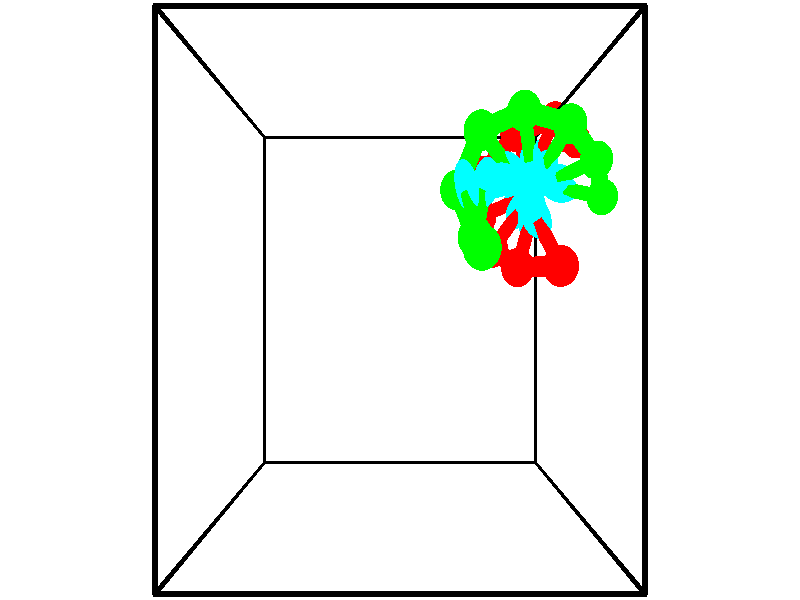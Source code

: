 // switches for output
#declare DRAW_BASES = 1; // possible values are 0, 1; only relevant for DNA ribbons
#declare DRAW_BASES_TYPE = 3; // possible values are 1, 2, 3; only relevant for DNA ribbons
#declare DRAW_FOG = 0; // set to 1 to enable fog

#include "colors.inc"

#include "transforms.inc"
background { rgb <1, 1, 1>}

#default {
   normal{
       ripples 0.25
       frequency 0.20
       turbulence 0.2
       lambda 5
   }
	finish {
		phong 0.1
		phong_size 40.
	}
}

// original window dimensions: 1024x640


// camera settings

camera {
	sky <-0, 1, 0>
	up <-0, 1, 0>
	right 1.6 * <1, 0, 0>
	location <2.5, 2.5, 11.1562>
	look_at <2.5, 2.5, 2.5>
	direction <0, 0, -8.6562>
	angle 67.0682
}


# declare cpy_camera_pos = <2.5, 2.5, 11.1562>;
# if (DRAW_FOG = 1)
fog {
	fog_type 2
	up vnormalize(cpy_camera_pos)
	color rgbt<1,1,1,0.3>
	distance 1e-5
	fog_alt 3e-3
	fog_offset 4
}
# end


// LIGHTS

# declare lum = 6;
global_settings {
	ambient_light rgb lum * <0.05, 0.05, 0.05>
	max_trace_level 15
}# declare cpy_direct_light_amount = 0.25;
light_source
{	1000 * <-1, -1, 1>,
	rgb lum * cpy_direct_light_amount
	parallel
}

light_source
{	1000 * <1, 1, -1>,
	rgb lum * cpy_direct_light_amount
	parallel
}

// strand 0

// nucleotide -1

// particle -1
sphere {
	<5.709419, 4.901754, 0.175746> 0.250000
	pigment { color rgbt <1,0,0,0> }
	no_shadow
}
cylinder {
	<5.347519, 4.845505, 0.014923>,  <5.130379, 4.811755, -0.081571>, 0.100000
	pigment { color rgbt <1,0,0,0> }
	no_shadow
}
cylinder {
	<5.347519, 4.845505, 0.014923>,  <5.709419, 4.901754, 0.175746>, 0.100000
	pigment { color rgbt <1,0,0,0> }
	no_shadow
}

// particle -1
sphere {
	<5.347519, 4.845505, 0.014923> 0.100000
	pigment { color rgbt <1,0,0,0> }
	no_shadow
}
sphere {
	0, 1
	scale<0.080000,0.200000,0.300000>
	matrix <-0.215901, -0.662275, 0.717481,
		-0.367168, 0.735946, 0.568833,
		-0.904751, -0.140624, -0.402057,
		5.076094, 4.803318, -0.105694>
	pigment { color rgbt <0,1,1,0> }
	no_shadow
}
cylinder {
	<5.181578, 5.111565, 0.695724>,  <5.709419, 4.901754, 0.175746>, 0.130000
	pigment { color rgbt <1,0,0,0> }
	no_shadow
}

// nucleotide -1

// particle -1
sphere {
	<5.181578, 5.111565, 0.695724> 0.250000
	pigment { color rgbt <1,0,0,0> }
	no_shadow
}
cylinder {
	<5.066795, 4.832100, 0.433571>,  <4.997926, 4.664421, 0.276279>, 0.100000
	pigment { color rgbt <1,0,0,0> }
	no_shadow
}
cylinder {
	<5.066795, 4.832100, 0.433571>,  <5.181578, 5.111565, 0.695724>, 0.100000
	pigment { color rgbt <1,0,0,0> }
	no_shadow
}

// particle -1
sphere {
	<5.066795, 4.832100, 0.433571> 0.100000
	pigment { color rgbt <1,0,0,0> }
	no_shadow
}
sphere {
	0, 1
	scale<0.080000,0.200000,0.300000>
	matrix <-0.293205, -0.587264, 0.754422,
		-0.911969, 0.408648, -0.036332,
		-0.286957, -0.698661, -0.655384,
		4.980709, 4.622501, 0.236956>
	pigment { color rgbt <0,1,1,0> }
	no_shadow
}
cylinder {
	<4.477145, 4.873789, 0.798359>,  <5.181578, 5.111565, 0.695724>, 0.130000
	pigment { color rgbt <1,0,0,0> }
	no_shadow
}

// nucleotide -1

// particle -1
sphere {
	<4.477145, 4.873789, 0.798359> 0.250000
	pigment { color rgbt <1,0,0,0> }
	no_shadow
}
cylinder {
	<4.665638, 4.545647, 0.668770>,  <4.778734, 4.348762, 0.591016>, 0.100000
	pigment { color rgbt <1,0,0,0> }
	no_shadow
}
cylinder {
	<4.665638, 4.545647, 0.668770>,  <4.477145, 4.873789, 0.798359>, 0.100000
	pigment { color rgbt <1,0,0,0> }
	no_shadow
}

// particle -1
sphere {
	<4.665638, 4.545647, 0.668770> 0.100000
	pigment { color rgbt <1,0,0,0> }
	no_shadow
}
sphere {
	0, 1
	scale<0.080000,0.200000,0.300000>
	matrix <-0.373940, -0.518487, 0.768986,
		-0.798818, -0.241224, -0.551091,
		0.471231, -0.820355, -0.323973,
		4.807007, 4.299540, 0.571578>
	pigment { color rgbt <0,1,1,0> }
	no_shadow
}
cylinder {
	<3.934196, 4.330882, 0.700700>,  <4.477145, 4.873789, 0.798359>, 0.130000
	pigment { color rgbt <1,0,0,0> }
	no_shadow
}

// nucleotide -1

// particle -1
sphere {
	<3.934196, 4.330882, 0.700700> 0.250000
	pigment { color rgbt <1,0,0,0> }
	no_shadow
}
cylinder {
	<4.308327, 4.214058, 0.780563>,  <4.532805, 4.143963, 0.828482>, 0.100000
	pigment { color rgbt <1,0,0,0> }
	no_shadow
}
cylinder {
	<4.308327, 4.214058, 0.780563>,  <3.934196, 4.330882, 0.700700>, 0.100000
	pigment { color rgbt <1,0,0,0> }
	no_shadow
}

// particle -1
sphere {
	<4.308327, 4.214058, 0.780563> 0.100000
	pigment { color rgbt <1,0,0,0> }
	no_shadow
}
sphere {
	0, 1
	scale<0.080000,0.200000,0.300000>
	matrix <-0.293019, -0.323275, 0.899796,
		-0.198249, -0.900108, -0.387947,
		0.935327, -0.292060, 0.199660,
		4.588925, 4.126440, 0.840461>
	pigment { color rgbt <0,1,1,0> }
	no_shadow
}
cylinder {
	<3.887982, 3.681888, 0.892305>,  <3.934196, 4.330882, 0.700700>, 0.130000
	pigment { color rgbt <1,0,0,0> }
	no_shadow
}

// nucleotide -1

// particle -1
sphere {
	<3.887982, 3.681888, 0.892305> 0.250000
	pigment { color rgbt <1,0,0,0> }
	no_shadow
}
cylinder {
	<4.233181, 3.805374, 1.052269>,  <4.440300, 3.879466, 1.148248>, 0.100000
	pigment { color rgbt <1,0,0,0> }
	no_shadow
}
cylinder {
	<4.233181, 3.805374, 1.052269>,  <3.887982, 3.681888, 0.892305>, 0.100000
	pigment { color rgbt <1,0,0,0> }
	no_shadow
}

// particle -1
sphere {
	<4.233181, 3.805374, 1.052269> 0.100000
	pigment { color rgbt <1,0,0,0> }
	no_shadow
}
sphere {
	0, 1
	scale<0.080000,0.200000,0.300000>
	matrix <-0.370831, -0.150500, 0.916425,
		0.343103, -0.939172, -0.015400,
		0.862998, 0.308717, 0.399911,
		4.492080, 3.897989, 1.172242>
	pigment { color rgbt <0,1,1,0> }
	no_shadow
}
cylinder {
	<3.993026, 3.184372, 1.404337>,  <3.887982, 3.681888, 0.892305>, 0.130000
	pigment { color rgbt <1,0,0,0> }
	no_shadow
}

// nucleotide -1

// particle -1
sphere {
	<3.993026, 3.184372, 1.404337> 0.250000
	pigment { color rgbt <1,0,0,0> }
	no_shadow
}
cylinder {
	<4.238934, 3.480209, 1.513924>,  <4.386478, 3.657712, 1.579676>, 0.100000
	pigment { color rgbt <1,0,0,0> }
	no_shadow
}
cylinder {
	<4.238934, 3.480209, 1.513924>,  <3.993026, 3.184372, 1.404337>, 0.100000
	pigment { color rgbt <1,0,0,0> }
	no_shadow
}

// particle -1
sphere {
	<4.238934, 3.480209, 1.513924> 0.100000
	pigment { color rgbt <1,0,0,0> }
	no_shadow
}
sphere {
	0, 1
	scale<0.080000,0.200000,0.300000>
	matrix <-0.263085, -0.135173, 0.955256,
		0.743535, -0.659340, 0.111476,
		0.614770, 0.739594, 0.273968,
		4.423365, 3.702088, 1.596114>
	pigment { color rgbt <0,1,1,0> }
	no_shadow
}
cylinder {
	<4.302166, 2.913530, 1.908798>,  <3.993026, 3.184372, 1.404337>, 0.130000
	pigment { color rgbt <1,0,0,0> }
	no_shadow
}

// nucleotide -1

// particle -1
sphere {
	<4.302166, 2.913530, 1.908798> 0.250000
	pigment { color rgbt <1,0,0,0> }
	no_shadow
}
cylinder {
	<4.410648, 3.291435, 1.982414>,  <4.475738, 3.518178, 2.026584>, 0.100000
	pigment { color rgbt <1,0,0,0> }
	no_shadow
}
cylinder {
	<4.410648, 3.291435, 1.982414>,  <4.302166, 2.913530, 1.908798>, 0.100000
	pigment { color rgbt <1,0,0,0> }
	no_shadow
}

// particle -1
sphere {
	<4.410648, 3.291435, 1.982414> 0.100000
	pigment { color rgbt <1,0,0,0> }
	no_shadow
}
sphere {
	0, 1
	scale<0.080000,0.200000,0.300000>
	matrix <-0.219718, -0.125392, 0.967471,
		0.937108, -0.302820, 0.173574,
		0.271205, 0.944763, 0.184041,
		4.492010, 3.574864, 2.037627>
	pigment { color rgbt <0,1,1,0> }
	no_shadow
}
cylinder {
	<4.809915, 2.906439, 2.488097>,  <4.302166, 2.913530, 1.908798>, 0.130000
	pigment { color rgbt <1,0,0,0> }
	no_shadow
}

// nucleotide -1

// particle -1
sphere {
	<4.809915, 2.906439, 2.488097> 0.250000
	pigment { color rgbt <1,0,0,0> }
	no_shadow
}
cylinder {
	<4.609737, 3.250984, 2.453201>,  <4.489631, 3.457711, 2.432264>, 0.100000
	pigment { color rgbt <1,0,0,0> }
	no_shadow
}
cylinder {
	<4.609737, 3.250984, 2.453201>,  <4.809915, 2.906439, 2.488097>, 0.100000
	pigment { color rgbt <1,0,0,0> }
	no_shadow
}

// particle -1
sphere {
	<4.609737, 3.250984, 2.453201> 0.100000
	pigment { color rgbt <1,0,0,0> }
	no_shadow
}
sphere {
	0, 1
	scale<0.080000,0.200000,0.300000>
	matrix <-0.273115, -0.061446, 0.960017,
		0.821562, 0.504261, 0.266001,
		-0.500444, 0.861362, -0.087239,
		4.459604, 3.509393, 2.427030>
	pigment { color rgbt <0,1,1,0> }
	no_shadow
}
// strand 1

// nucleotide -1

// particle -1
sphere {
	<3.561271, 3.065632, 3.354430> 0.250000
	pigment { color rgbt <0,1,0,0> }
	no_shadow
}
cylinder {
	<3.450105, 3.448593, 3.323082>,  <3.383405, 3.678370, 3.304273>, 0.100000
	pigment { color rgbt <0,1,0,0> }
	no_shadow
}
cylinder {
	<3.450105, 3.448593, 3.323082>,  <3.561271, 3.065632, 3.354430>, 0.100000
	pigment { color rgbt <0,1,0,0> }
	no_shadow
}

// particle -1
sphere {
	<3.450105, 3.448593, 3.323082> 0.100000
	pigment { color rgbt <0,1,0,0> }
	no_shadow
}
sphere {
	0, 1
	scale<0.080000,0.200000,0.300000>
	matrix <0.798367, 0.184839, -0.573101,
		-0.534202, -0.221842, -0.815729,
		-0.277917, 0.957403, -0.078370,
		3.366730, 3.735814, 3.299571>
	pigment { color rgbt <0,1,1,0> }
	no_shadow
}
cylinder {
	<3.569782, 3.243851, 2.589390>,  <3.561271, 3.065632, 3.354430>, 0.130000
	pigment { color rgbt <0,1,0,0> }
	no_shadow
}

// nucleotide -1

// particle -1
sphere {
	<3.569782, 3.243851, 2.589390> 0.250000
	pigment { color rgbt <0,1,0,0> }
	no_shadow
}
cylinder {
	<3.624372, 3.579071, 2.800690>,  <3.657125, 3.780203, 2.927469>, 0.100000
	pigment { color rgbt <0,1,0,0> }
	no_shadow
}
cylinder {
	<3.624372, 3.579071, 2.800690>,  <3.569782, 3.243851, 2.589390>, 0.100000
	pigment { color rgbt <0,1,0,0> }
	no_shadow
}

// particle -1
sphere {
	<3.624372, 3.579071, 2.800690> 0.100000
	pigment { color rgbt <0,1,0,0> }
	no_shadow
}
sphere {
	0, 1
	scale<0.080000,0.200000,0.300000>
	matrix <0.689750, 0.302365, -0.657891,
		-0.711069, 0.454145, -0.536780,
		0.136475, 0.838050, 0.528249,
		3.665314, 3.830486, 2.959164>
	pigment { color rgbt <0,1,1,0> }
	no_shadow
}
cylinder {
	<3.344151, 3.856605, 2.227754>,  <3.569782, 3.243851, 2.589390>, 0.130000
	pigment { color rgbt <0,1,0,0> }
	no_shadow
}

// nucleotide -1

// particle -1
sphere {
	<3.344151, 3.856605, 2.227754> 0.250000
	pigment { color rgbt <0,1,0,0> }
	no_shadow
}
cylinder {
	<3.654909, 3.884079, 2.478104>,  <3.841364, 3.900563, 2.628313>, 0.100000
	pigment { color rgbt <0,1,0,0> }
	no_shadow
}
cylinder {
	<3.654909, 3.884079, 2.478104>,  <3.344151, 3.856605, 2.227754>, 0.100000
	pigment { color rgbt <0,1,0,0> }
	no_shadow
}

// particle -1
sphere {
	<3.654909, 3.884079, 2.478104> 0.100000
	pigment { color rgbt <0,1,0,0> }
	no_shadow
}
sphere {
	0, 1
	scale<0.080000,0.200000,0.300000>
	matrix <0.610594, 0.160399, -0.775530,
		-0.153656, 0.984660, 0.082675,
		0.776894, 0.068684, 0.625874,
		3.887977, 3.904684, 2.665866>
	pigment { color rgbt <0,1,1,0> }
	no_shadow
}
cylinder {
	<3.682238, 4.567078, 2.323331>,  <3.344151, 3.856605, 2.227754>, 0.130000
	pigment { color rgbt <0,1,0,0> }
	no_shadow
}

// nucleotide -1

// particle -1
sphere {
	<3.682238, 4.567078, 2.323331> 0.250000
	pigment { color rgbt <0,1,0,0> }
	no_shadow
}
cylinder {
	<3.936571, 4.263458, 2.379272>,  <4.089171, 4.081286, 2.412837>, 0.100000
	pigment { color rgbt <0,1,0,0> }
	no_shadow
}
cylinder {
	<3.936571, 4.263458, 2.379272>,  <3.682238, 4.567078, 2.323331>, 0.100000
	pigment { color rgbt <0,1,0,0> }
	no_shadow
}

// particle -1
sphere {
	<3.936571, 4.263458, 2.379272> 0.100000
	pigment { color rgbt <0,1,0,0> }
	no_shadow
}
sphere {
	0, 1
	scale<0.080000,0.200000,0.300000>
	matrix <0.519142, 0.286507, -0.805236,
		0.571145, 0.584600, 0.576225,
		0.635834, -0.759050, 0.139854,
		4.127321, 4.035743, 2.421229>
	pigment { color rgbt <0,1,1,0> }
	no_shadow
}
cylinder {
	<4.346139, 4.848123, 2.170943>,  <3.682238, 4.567078, 2.323331>, 0.130000
	pigment { color rgbt <0,1,0,0> }
	no_shadow
}

// nucleotide -1

// particle -1
sphere {
	<4.346139, 4.848123, 2.170943> 0.250000
	pigment { color rgbt <0,1,0,0> }
	no_shadow
}
cylinder {
	<4.417521, 4.455307, 2.146446>,  <4.460350, 4.219617, 2.131748>, 0.100000
	pigment { color rgbt <0,1,0,0> }
	no_shadow
}
cylinder {
	<4.417521, 4.455307, 2.146446>,  <4.346139, 4.848123, 2.170943>, 0.100000
	pigment { color rgbt <0,1,0,0> }
	no_shadow
}

// particle -1
sphere {
	<4.417521, 4.455307, 2.146446> 0.100000
	pigment { color rgbt <0,1,0,0> }
	no_shadow
}
sphere {
	0, 1
	scale<0.080000,0.200000,0.300000>
	matrix <0.617006, 0.160169, -0.770487,
		0.766458, 0.099711, 0.634508,
		0.178454, -0.982041, -0.061240,
		4.471057, 4.160695, 2.128074>
	pigment { color rgbt <0,1,1,0> }
	no_shadow
}
cylinder {
	<5.079451, 4.726582, 2.005173>,  <4.346139, 4.848123, 2.170943>, 0.130000
	pigment { color rgbt <0,1,0,0> }
	no_shadow
}

// nucleotide -1

// particle -1
sphere {
	<5.079451, 4.726582, 2.005173> 0.250000
	pigment { color rgbt <0,1,0,0> }
	no_shadow
}
cylinder {
	<4.872431, 4.410004, 1.875092>,  <4.748219, 4.220057, 1.797043>, 0.100000
	pigment { color rgbt <0,1,0,0> }
	no_shadow
}
cylinder {
	<4.872431, 4.410004, 1.875092>,  <5.079451, 4.726582, 2.005173>, 0.100000
	pigment { color rgbt <0,1,0,0> }
	no_shadow
}

// particle -1
sphere {
	<4.872431, 4.410004, 1.875092> 0.100000
	pigment { color rgbt <0,1,0,0> }
	no_shadow
}
sphere {
	0, 1
	scale<0.080000,0.200000,0.300000>
	matrix <0.420542, 0.095711, -0.902211,
		0.745176, -0.603699, 0.283301,
		-0.517549, -0.791446, -0.325202,
		4.717166, 4.172570, 1.777531>
	pigment { color rgbt <0,1,1,0> }
	no_shadow
}
cylinder {
	<5.588191, 4.334361, 1.663724>,  <5.079451, 4.726582, 2.005173>, 0.130000
	pigment { color rgbt <0,1,0,0> }
	no_shadow
}

// nucleotide -1

// particle -1
sphere {
	<5.588191, 4.334361, 1.663724> 0.250000
	pigment { color rgbt <0,1,0,0> }
	no_shadow
}
cylinder {
	<5.239389, 4.206070, 1.515808>,  <5.030108, 4.129096, 1.427058>, 0.100000
	pigment { color rgbt <0,1,0,0> }
	no_shadow
}
cylinder {
	<5.239389, 4.206070, 1.515808>,  <5.588191, 4.334361, 1.663724>, 0.100000
	pigment { color rgbt <0,1,0,0> }
	no_shadow
}

// particle -1
sphere {
	<5.239389, 4.206070, 1.515808> 0.100000
	pigment { color rgbt <0,1,0,0> }
	no_shadow
}
sphere {
	0, 1
	scale<0.080000,0.200000,0.300000>
	matrix <0.385102, 0.016845, -0.922720,
		0.302171, -0.947022, 0.108824,
		-0.872003, -0.320727, -0.369790,
		4.977788, 4.109852, 1.404871>
	pigment { color rgbt <0,1,1,0> }
	no_shadow
}
cylinder {
	<5.857101, 3.925536, 1.133922>,  <5.588191, 4.334361, 1.663724>, 0.130000
	pigment { color rgbt <0,1,0,0> }
	no_shadow
}

// nucleotide -1

// particle -1
sphere {
	<5.857101, 3.925536, 1.133922> 0.250000
	pigment { color rgbt <0,1,0,0> }
	no_shadow
}
cylinder {
	<5.471686, 4.006348, 1.063744>,  <5.240438, 4.054835, 1.021636>, 0.100000
	pigment { color rgbt <0,1,0,0> }
	no_shadow
}
cylinder {
	<5.471686, 4.006348, 1.063744>,  <5.857101, 3.925536, 1.133922>, 0.100000
	pigment { color rgbt <0,1,0,0> }
	no_shadow
}

// particle -1
sphere {
	<5.471686, 4.006348, 1.063744> 0.100000
	pigment { color rgbt <0,1,0,0> }
	no_shadow
}
sphere {
	0, 1
	scale<0.080000,0.200000,0.300000>
	matrix <0.217932, 0.212081, -0.952642,
		-0.155253, -0.956141, -0.248376,
		-0.963536, 0.202030, -0.175447,
		5.182625, 4.066957, 1.011109>
	pigment { color rgbt <0,1,1,0> }
	no_shadow
}
// box output
cylinder {
	<0.000000, 0.000000, 0.000000>,  <5.000000, 0.000000, 0.000000>, 0.025000
	pigment { color rgbt <0,0,0,0> }
	no_shadow
}
cylinder {
	<0.000000, 0.000000, 0.000000>,  <0.000000, 5.000000, 0.000000>, 0.025000
	pigment { color rgbt <0,0,0,0> }
	no_shadow
}
cylinder {
	<0.000000, 0.000000, 0.000000>,  <0.000000, 0.000000, 5.000000>, 0.025000
	pigment { color rgbt <0,0,0,0> }
	no_shadow
}
cylinder {
	<5.000000, 5.000000, 5.000000>,  <0.000000, 5.000000, 5.000000>, 0.025000
	pigment { color rgbt <0,0,0,0> }
	no_shadow
}
cylinder {
	<5.000000, 5.000000, 5.000000>,  <5.000000, 0.000000, 5.000000>, 0.025000
	pigment { color rgbt <0,0,0,0> }
	no_shadow
}
cylinder {
	<5.000000, 5.000000, 5.000000>,  <5.000000, 5.000000, 0.000000>, 0.025000
	pigment { color rgbt <0,0,0,0> }
	no_shadow
}
cylinder {
	<0.000000, 0.000000, 5.000000>,  <0.000000, 5.000000, 5.000000>, 0.025000
	pigment { color rgbt <0,0,0,0> }
	no_shadow
}
cylinder {
	<0.000000, 0.000000, 5.000000>,  <5.000000, 0.000000, 5.000000>, 0.025000
	pigment { color rgbt <0,0,0,0> }
	no_shadow
}
cylinder {
	<5.000000, 5.000000, 0.000000>,  <0.000000, 5.000000, 0.000000>, 0.025000
	pigment { color rgbt <0,0,0,0> }
	no_shadow
}
cylinder {
	<5.000000, 5.000000, 0.000000>,  <5.000000, 0.000000, 0.000000>, 0.025000
	pigment { color rgbt <0,0,0,0> }
	no_shadow
}
cylinder {
	<5.000000, 0.000000, 5.000000>,  <5.000000, 0.000000, 0.000000>, 0.025000
	pigment { color rgbt <0,0,0,0> }
	no_shadow
}
cylinder {
	<0.000000, 5.000000, 0.000000>,  <0.000000, 5.000000, 5.000000>, 0.025000
	pigment { color rgbt <0,0,0,0> }
	no_shadow
}
// end of box output
